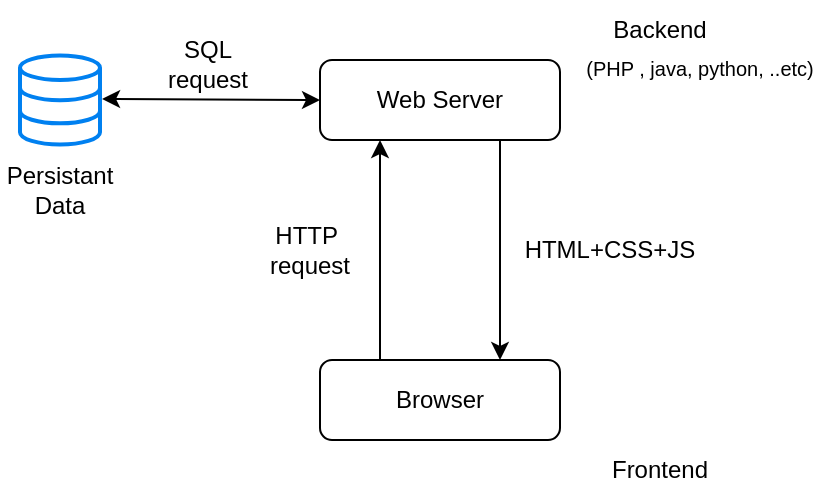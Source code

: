 <mxfile version="26.0.9">
  <diagram name="Page-1" id="UDqXID2L_eZpKFfdqVzE">
    <mxGraphModel dx="600" dy="388" grid="1" gridSize="10" guides="1" tooltips="1" connect="1" arrows="1" fold="1" page="1" pageScale="1" pageWidth="570" pageHeight="940" math="0" shadow="0">
      <root>
        <mxCell id="0" />
        <mxCell id="1" parent="0" />
        <mxCell id="fWVvQgHDFfwyd1-BaxU7-1" value="Browser" style="rounded=1;whiteSpace=wrap;html=1;fillColor=none;" vertex="1" parent="1">
          <mxGeometry x="200" y="290" width="120" height="40" as="geometry" />
        </mxCell>
        <mxCell id="fWVvQgHDFfwyd1-BaxU7-2" value="Web Server" style="rounded=1;whiteSpace=wrap;html=1;fillColor=none;" vertex="1" parent="1">
          <mxGeometry x="200" y="140" width="120" height="40" as="geometry" />
        </mxCell>
        <mxCell id="fWVvQgHDFfwyd1-BaxU7-3" value="" style="endArrow=classic;html=1;rounded=0;bendable=0;exitX=0.25;exitY=0;exitDx=0;exitDy=0;entryX=0.25;entryY=1;entryDx=0;entryDy=0;" edge="1" parent="1" source="fWVvQgHDFfwyd1-BaxU7-1" target="fWVvQgHDFfwyd1-BaxU7-2">
          <mxGeometry width="50" height="50" relative="1" as="geometry">
            <mxPoint x="280" y="260" as="sourcePoint" />
            <mxPoint x="330" y="210" as="targetPoint" />
          </mxGeometry>
        </mxCell>
        <mxCell id="fWVvQgHDFfwyd1-BaxU7-4" value="" style="endArrow=classic;html=1;rounded=0;bendable=0;exitX=0.75;exitY=1;exitDx=0;exitDy=0;entryX=0.75;entryY=0;entryDx=0;entryDy=0;" edge="1" parent="1" source="fWVvQgHDFfwyd1-BaxU7-2" target="fWVvQgHDFfwyd1-BaxU7-1">
          <mxGeometry width="50" height="50" relative="1" as="geometry">
            <mxPoint x="240" y="190" as="sourcePoint" />
            <mxPoint x="240" y="300" as="targetPoint" />
          </mxGeometry>
        </mxCell>
        <mxCell id="fWVvQgHDFfwyd1-BaxU7-5" value="&lt;font&gt;HTTP&amp;nbsp;&lt;/font&gt;&lt;div&gt;&lt;font&gt;request&lt;/font&gt;&lt;/div&gt;" style="text;html=1;align=center;verticalAlign=middle;whiteSpace=wrap;rounded=0;" vertex="1" parent="1">
          <mxGeometry x="160" y="220" width="70" height="30" as="geometry" />
        </mxCell>
        <mxCell id="fWVvQgHDFfwyd1-BaxU7-6" value="HTML+CSS+JS" style="text;html=1;align=center;verticalAlign=middle;whiteSpace=wrap;rounded=0;" vertex="1" parent="1">
          <mxGeometry x="300" y="225" width="90" height="20" as="geometry" />
        </mxCell>
        <mxCell id="fWVvQgHDFfwyd1-BaxU7-7" value="" style="html=1;verticalLabelPosition=bottom;align=center;labelBackgroundColor=#ffffff;verticalAlign=top;strokeWidth=2;strokeColor=#0080F0;shadow=0;dashed=0;shape=mxgraph.ios7.icons.data;" vertex="1" parent="1">
          <mxGeometry x="50" y="137.73" width="40" height="44.55" as="geometry" />
        </mxCell>
        <mxCell id="fWVvQgHDFfwyd1-BaxU7-9" value="" style="endArrow=classic;startArrow=classic;html=1;rounded=0;bendable=0;exitX=1.026;exitY=0.488;exitDx=0;exitDy=0;exitPerimeter=0;entryX=0;entryY=0.5;entryDx=0;entryDy=0;" edge="1" parent="1" source="fWVvQgHDFfwyd1-BaxU7-7" target="fWVvQgHDFfwyd1-BaxU7-2">
          <mxGeometry width="50" height="50" relative="1" as="geometry">
            <mxPoint x="160" y="220" as="sourcePoint" />
            <mxPoint x="210" y="170" as="targetPoint" />
          </mxGeometry>
        </mxCell>
        <mxCell id="fWVvQgHDFfwyd1-BaxU7-10" value="&lt;div&gt;Persistant&lt;/div&gt;&lt;div&gt;Data&lt;/div&gt;" style="text;html=1;align=center;verticalAlign=middle;whiteSpace=wrap;rounded=0;" vertex="1" parent="1">
          <mxGeometry x="40" y="190" width="60" height="30" as="geometry" />
        </mxCell>
        <mxCell id="fWVvQgHDFfwyd1-BaxU7-11" value="SQL request" style="text;html=1;align=center;verticalAlign=middle;whiteSpace=wrap;rounded=0;" vertex="1" parent="1">
          <mxGeometry x="114" y="127" width="60" height="30" as="geometry" />
        </mxCell>
        <mxCell id="fWVvQgHDFfwyd1-BaxU7-12" value="Frontend" style="text;html=1;align=center;verticalAlign=middle;whiteSpace=wrap;rounded=0;" vertex="1" parent="1">
          <mxGeometry x="340" y="330" width="60" height="30" as="geometry" />
        </mxCell>
        <mxCell id="fWVvQgHDFfwyd1-BaxU7-13" value="Backend" style="text;html=1;align=center;verticalAlign=middle;whiteSpace=wrap;rounded=0;" vertex="1" parent="1">
          <mxGeometry x="340" y="110.0" width="60" height="30" as="geometry" />
        </mxCell>
        <mxCell id="fWVvQgHDFfwyd1-BaxU7-14" value="&lt;font style=&quot;font-size: 10px;&quot;&gt;(PHP , java, python, ..etc)&lt;/font&gt;" style="text;html=1;align=center;verticalAlign=middle;whiteSpace=wrap;rounded=0;" vertex="1" parent="1">
          <mxGeometry x="330" y="137.73" width="120" height="12.27" as="geometry" />
        </mxCell>
      </root>
    </mxGraphModel>
  </diagram>
</mxfile>
